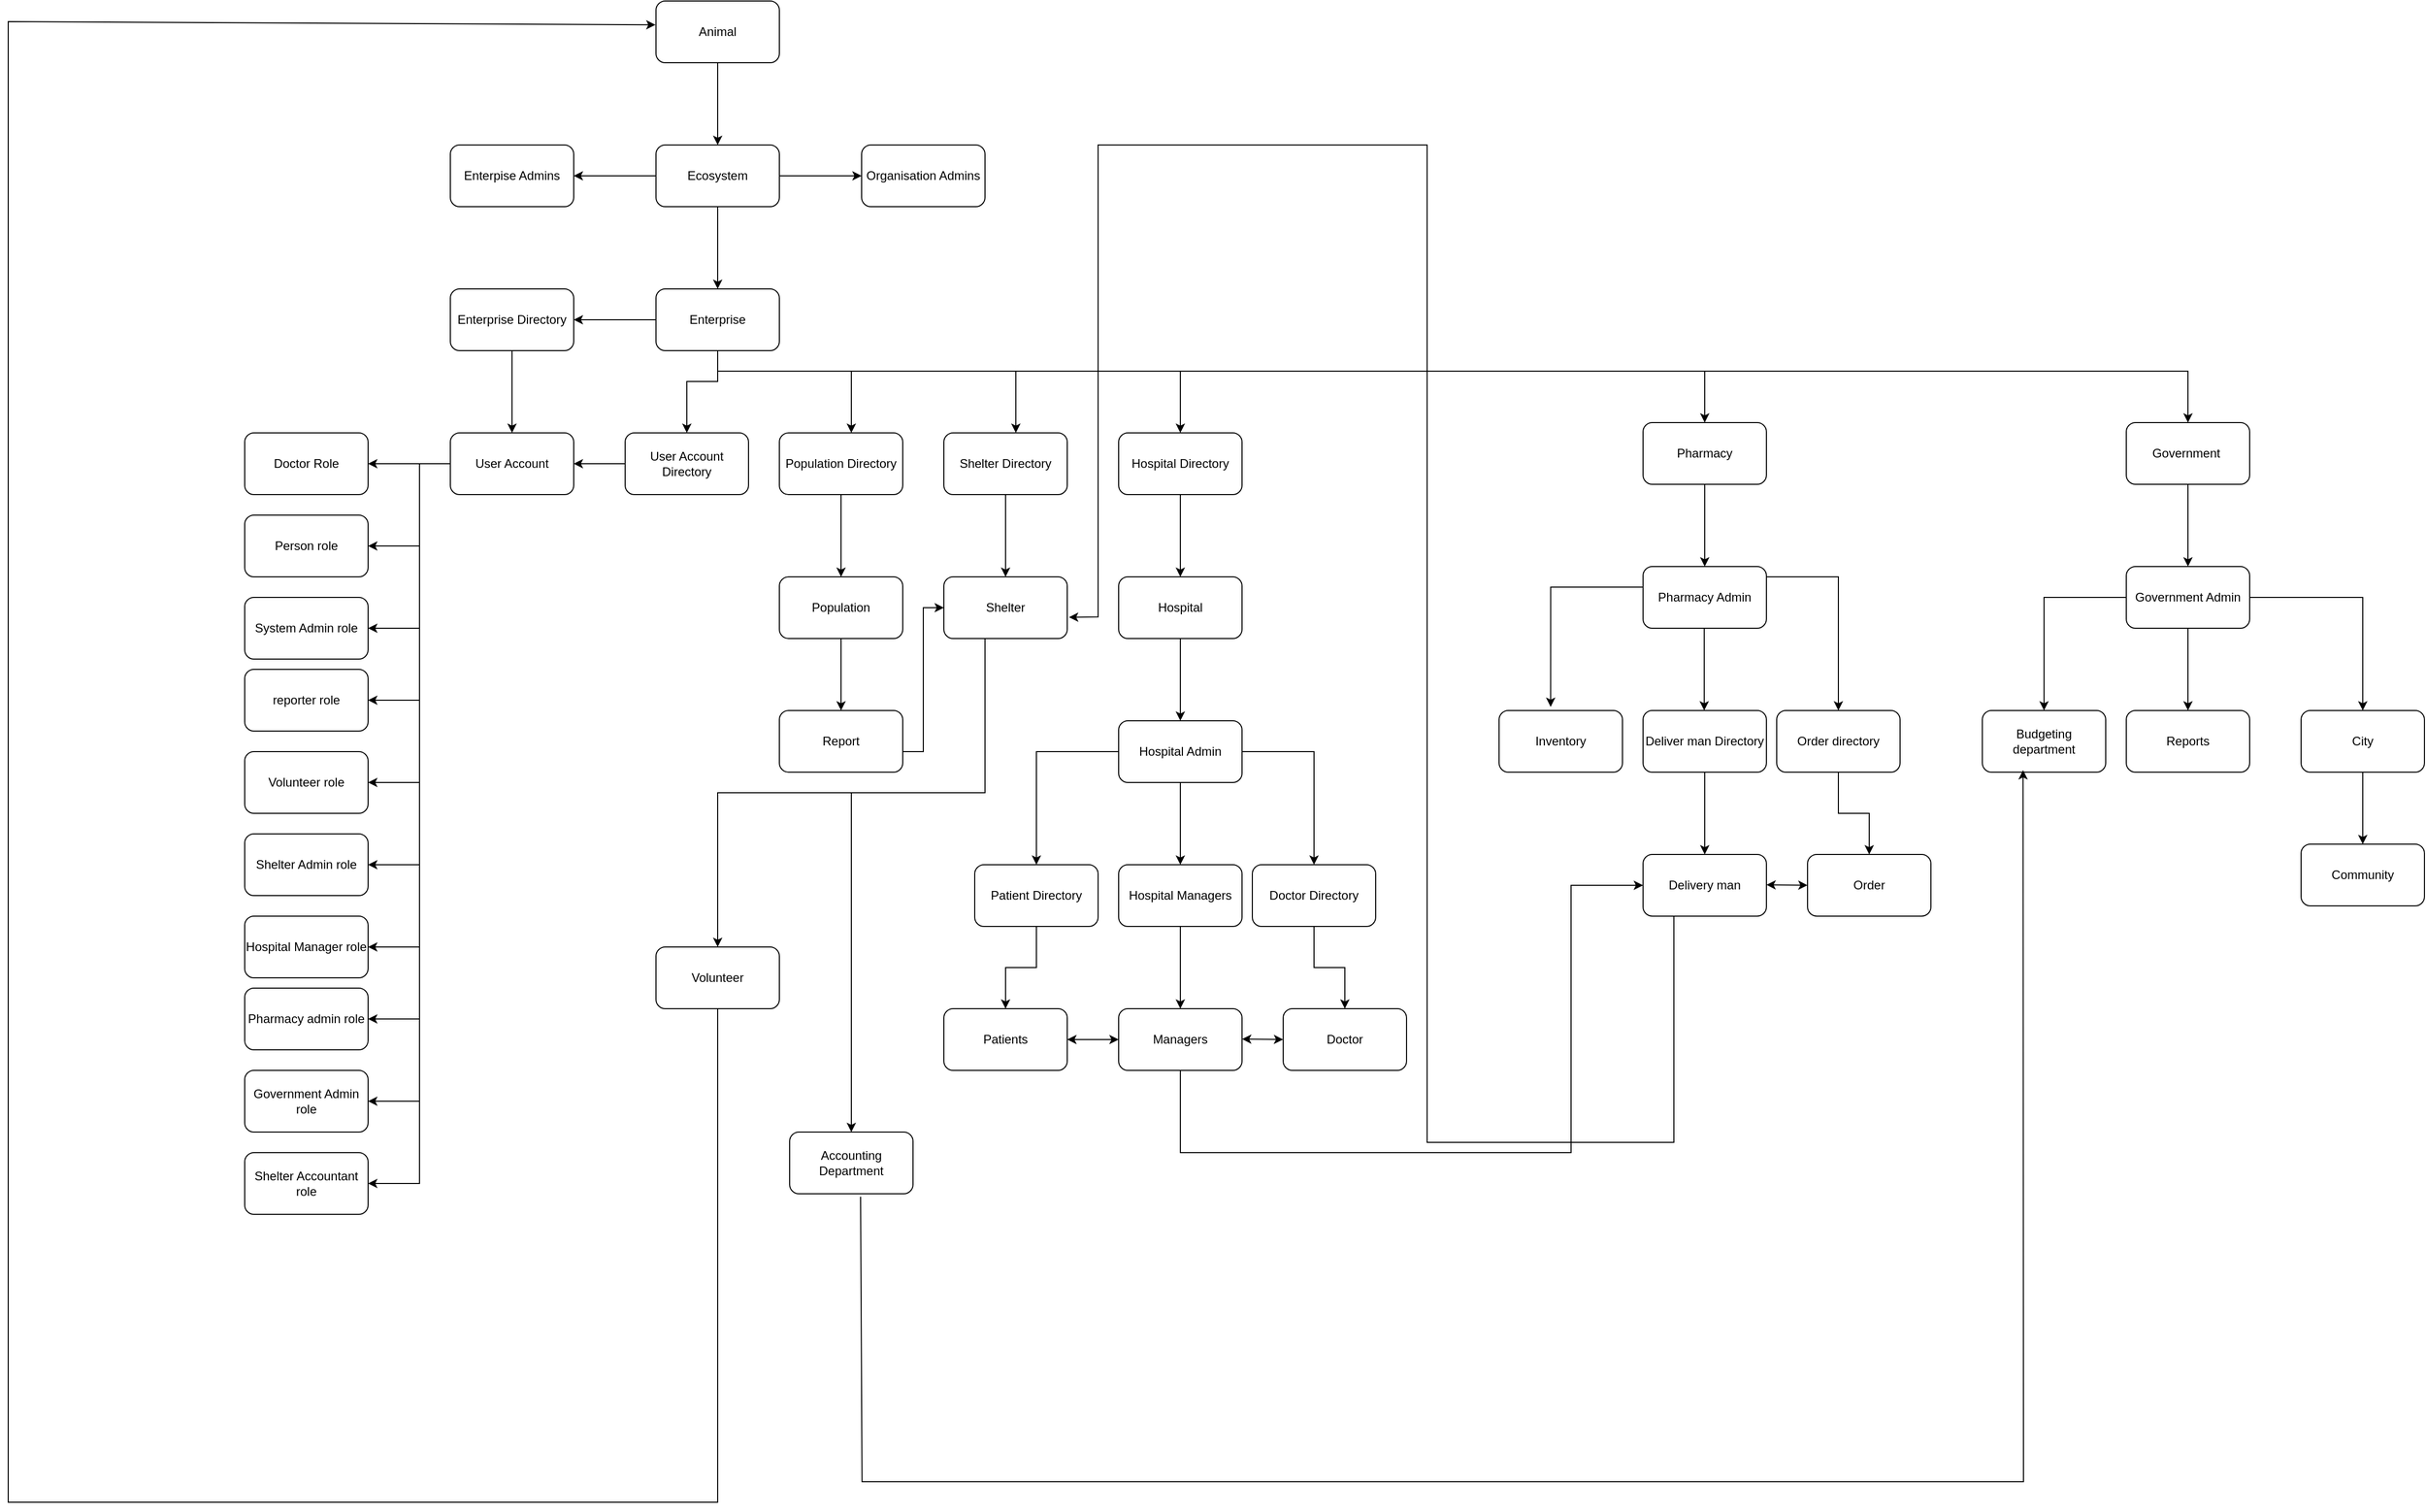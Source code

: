 <mxfile version="20.6.0" type="device"><diagram id="ehGRrM086gjIiH3QKwF8" name="Page-1"><mxGraphModel dx="2128" dy="633" grid="1" gridSize="10" guides="1" tooltips="1" connect="1" arrows="1" fold="1" page="1" pageScale="1" pageWidth="850" pageHeight="1100" math="0" shadow="0"><root><mxCell id="0"/><mxCell id="1" parent="0"/><mxCell id="E7ZCTLQ7cHhHYPHQt6Xk-4" value="" style="edgeStyle=orthogonalEdgeStyle;rounded=0;orthogonalLoop=1;jettySize=auto;html=1;" parent="1" source="E7ZCTLQ7cHhHYPHQt6Xk-1" target="E7ZCTLQ7cHhHYPHQt6Xk-3" edge="1"><mxGeometry relative="1" as="geometry"/></mxCell><mxCell id="E7ZCTLQ7cHhHYPHQt6Xk-1" value="Animal" style="rounded=1;whiteSpace=wrap;html=1;" parent="1" vertex="1"><mxGeometry x="370" y="20" width="120" height="60" as="geometry"/></mxCell><mxCell id="E7ZCTLQ7cHhHYPHQt6Xk-6" value="" style="edgeStyle=orthogonalEdgeStyle;rounded=0;orthogonalLoop=1;jettySize=auto;html=1;" parent="1" source="E7ZCTLQ7cHhHYPHQt6Xk-3" target="E7ZCTLQ7cHhHYPHQt6Xk-5" edge="1"><mxGeometry relative="1" as="geometry"/></mxCell><mxCell id="E7ZCTLQ7cHhHYPHQt6Xk-8" value="" style="edgeStyle=orthogonalEdgeStyle;rounded=0;orthogonalLoop=1;jettySize=auto;html=1;" parent="1" source="E7ZCTLQ7cHhHYPHQt6Xk-3" target="E7ZCTLQ7cHhHYPHQt6Xk-7" edge="1"><mxGeometry relative="1" as="geometry"/></mxCell><mxCell id="E7ZCTLQ7cHhHYPHQt6Xk-10" value="" style="edgeStyle=orthogonalEdgeStyle;rounded=0;orthogonalLoop=1;jettySize=auto;html=1;" parent="1" source="E7ZCTLQ7cHhHYPHQt6Xk-3" target="E7ZCTLQ7cHhHYPHQt6Xk-9" edge="1"><mxGeometry relative="1" as="geometry"/></mxCell><mxCell id="E7ZCTLQ7cHhHYPHQt6Xk-3" value="Ecosystem" style="rounded=1;whiteSpace=wrap;html=1;" parent="1" vertex="1"><mxGeometry x="370" y="160" width="120" height="60" as="geometry"/></mxCell><mxCell id="E7ZCTLQ7cHhHYPHQt6Xk-5" value="Enterpise Admins" style="rounded=1;whiteSpace=wrap;html=1;" parent="1" vertex="1"><mxGeometry x="170" y="160" width="120" height="60" as="geometry"/></mxCell><mxCell id="E7ZCTLQ7cHhHYPHQt6Xk-7" value="Organisation Admins" style="rounded=1;whiteSpace=wrap;html=1;" parent="1" vertex="1"><mxGeometry x="570" y="160" width="120" height="60" as="geometry"/></mxCell><mxCell id="E7ZCTLQ7cHhHYPHQt6Xk-12" value="" style="edgeStyle=orthogonalEdgeStyle;rounded=0;orthogonalLoop=1;jettySize=auto;html=1;" parent="1" source="E7ZCTLQ7cHhHYPHQt6Xk-9" target="E7ZCTLQ7cHhHYPHQt6Xk-11" edge="1"><mxGeometry relative="1" as="geometry"/></mxCell><mxCell id="E7ZCTLQ7cHhHYPHQt6Xk-16" value="" style="edgeStyle=orthogonalEdgeStyle;rounded=0;orthogonalLoop=1;jettySize=auto;html=1;" parent="1" source="E7ZCTLQ7cHhHYPHQt6Xk-9" target="E7ZCTLQ7cHhHYPHQt6Xk-15" edge="1"><mxGeometry relative="1" as="geometry"><Array as="points"><mxPoint x="430" y="390"/><mxPoint x="400" y="390"/></Array></mxGeometry></mxCell><mxCell id="E7ZCTLQ7cHhHYPHQt6Xk-9" value="Enterprise" style="rounded=1;whiteSpace=wrap;html=1;" parent="1" vertex="1"><mxGeometry x="370" y="300" width="120" height="60" as="geometry"/></mxCell><mxCell id="E7ZCTLQ7cHhHYPHQt6Xk-14" value="" style="edgeStyle=orthogonalEdgeStyle;rounded=0;orthogonalLoop=1;jettySize=auto;html=1;" parent="1" source="E7ZCTLQ7cHhHYPHQt6Xk-11" target="E7ZCTLQ7cHhHYPHQt6Xk-13" edge="1"><mxGeometry relative="1" as="geometry"/></mxCell><mxCell id="E7ZCTLQ7cHhHYPHQt6Xk-11" value="Enterprise Directory" style="rounded=1;whiteSpace=wrap;html=1;" parent="1" vertex="1"><mxGeometry x="170" y="300" width="120" height="60" as="geometry"/></mxCell><mxCell id="E7ZCTLQ7cHhHYPHQt6Xk-92" value="" style="edgeStyle=orthogonalEdgeStyle;rounded=0;orthogonalLoop=1;jettySize=auto;html=1;" parent="1" source="E7ZCTLQ7cHhHYPHQt6Xk-13" target="E7ZCTLQ7cHhHYPHQt6Xk-91" edge="1"><mxGeometry relative="1" as="geometry"/></mxCell><mxCell id="E7ZCTLQ7cHhHYPHQt6Xk-13" value="User Account" style="rounded=1;whiteSpace=wrap;html=1;" parent="1" vertex="1"><mxGeometry x="170" y="440" width="120" height="60" as="geometry"/></mxCell><mxCell id="E7ZCTLQ7cHhHYPHQt6Xk-17" value="" style="edgeStyle=orthogonalEdgeStyle;rounded=0;orthogonalLoop=1;jettySize=auto;html=1;" parent="1" source="E7ZCTLQ7cHhHYPHQt6Xk-15" target="E7ZCTLQ7cHhHYPHQt6Xk-13" edge="1"><mxGeometry relative="1" as="geometry"/></mxCell><mxCell id="E7ZCTLQ7cHhHYPHQt6Xk-15" value="User Account Directory" style="rounded=1;whiteSpace=wrap;html=1;" parent="1" vertex="1"><mxGeometry x="340" y="440" width="120" height="60" as="geometry"/></mxCell><mxCell id="E7ZCTLQ7cHhHYPHQt6Xk-19" value="" style="endArrow=classic;html=1;rounded=0;" parent="1" edge="1"><mxGeometry width="50" height="50" relative="1" as="geometry"><mxPoint x="430" y="380" as="sourcePoint"/><mxPoint x="560" y="440" as="targetPoint"/><Array as="points"><mxPoint x="560" y="380"/></Array></mxGeometry></mxCell><mxCell id="E7ZCTLQ7cHhHYPHQt6Xk-30" value="" style="edgeStyle=orthogonalEdgeStyle;rounded=0;orthogonalLoop=1;jettySize=auto;html=1;" parent="1" source="E7ZCTLQ7cHhHYPHQt6Xk-20" target="E7ZCTLQ7cHhHYPHQt6Xk-29" edge="1"><mxGeometry relative="1" as="geometry"/></mxCell><mxCell id="E7ZCTLQ7cHhHYPHQt6Xk-20" value="Population Directory&lt;br&gt;" style="rounded=1;whiteSpace=wrap;html=1;" parent="1" vertex="1"><mxGeometry x="490" y="440" width="120" height="60" as="geometry"/></mxCell><mxCell id="E7ZCTLQ7cHhHYPHQt6Xk-21" value="" style="endArrow=classic;html=1;rounded=0;" parent="1" edge="1"><mxGeometry width="50" height="50" relative="1" as="geometry"><mxPoint x="560" y="380" as="sourcePoint"/><mxPoint x="720" y="440" as="targetPoint"/><Array as="points"><mxPoint x="720" y="380"/></Array></mxGeometry></mxCell><mxCell id="E7ZCTLQ7cHhHYPHQt6Xk-32" value="" style="edgeStyle=orthogonalEdgeStyle;rounded=0;orthogonalLoop=1;jettySize=auto;html=1;" parent="1" source="E7ZCTLQ7cHhHYPHQt6Xk-22" target="E7ZCTLQ7cHhHYPHQt6Xk-31" edge="1"><mxGeometry relative="1" as="geometry"/></mxCell><mxCell id="E7ZCTLQ7cHhHYPHQt6Xk-22" value="Shelter Directory" style="rounded=1;whiteSpace=wrap;html=1;" parent="1" vertex="1"><mxGeometry x="650" y="440" width="120" height="60" as="geometry"/></mxCell><mxCell id="E7ZCTLQ7cHhHYPHQt6Xk-23" value="" style="endArrow=classic;html=1;rounded=0;" parent="1" edge="1"><mxGeometry width="50" height="50" relative="1" as="geometry"><mxPoint x="720" y="380" as="sourcePoint"/><mxPoint x="880" y="440" as="targetPoint"/><Array as="points"><mxPoint x="880" y="380"/></Array></mxGeometry></mxCell><mxCell id="E7ZCTLQ7cHhHYPHQt6Xk-36" value="" style="edgeStyle=orthogonalEdgeStyle;rounded=0;orthogonalLoop=1;jettySize=auto;html=1;" parent="1" source="E7ZCTLQ7cHhHYPHQt6Xk-24" target="E7ZCTLQ7cHhHYPHQt6Xk-35" edge="1"><mxGeometry relative="1" as="geometry"/></mxCell><mxCell id="E7ZCTLQ7cHhHYPHQt6Xk-24" value="Hospital Directory" style="rounded=1;whiteSpace=wrap;html=1;" parent="1" vertex="1"><mxGeometry x="820" y="440" width="120" height="60" as="geometry"/></mxCell><mxCell id="E7ZCTLQ7cHhHYPHQt6Xk-25" value="" style="endArrow=classic;html=1;rounded=0;" parent="1" edge="1"><mxGeometry width="50" height="50" relative="1" as="geometry"><mxPoint x="880" y="380" as="sourcePoint"/><mxPoint x="1390" y="430" as="targetPoint"/><Array as="points"><mxPoint x="1390" y="380"/></Array></mxGeometry></mxCell><mxCell id="E7ZCTLQ7cHhHYPHQt6Xk-63" value="" style="edgeStyle=orthogonalEdgeStyle;rounded=0;orthogonalLoop=1;jettySize=auto;html=1;" parent="1" source="E7ZCTLQ7cHhHYPHQt6Xk-26" target="E7ZCTLQ7cHhHYPHQt6Xk-62" edge="1"><mxGeometry relative="1" as="geometry"/></mxCell><mxCell id="E7ZCTLQ7cHhHYPHQt6Xk-26" value="Pharmacy" style="rounded=1;whiteSpace=wrap;html=1;" parent="1" vertex="1"><mxGeometry x="1330" y="430" width="120" height="60" as="geometry"/></mxCell><mxCell id="E7ZCTLQ7cHhHYPHQt6Xk-27" value="" style="endArrow=classic;html=1;rounded=0;" parent="1" target="E7ZCTLQ7cHhHYPHQt6Xk-28" edge="1"><mxGeometry width="50" height="50" relative="1" as="geometry"><mxPoint x="1040" y="380" as="sourcePoint"/><mxPoint x="1200" y="440" as="targetPoint"/><Array as="points"><mxPoint x="1860" y="380"/></Array></mxGeometry></mxCell><mxCell id="E7ZCTLQ7cHhHYPHQt6Xk-82" value="" style="edgeStyle=orthogonalEdgeStyle;rounded=0;orthogonalLoop=1;jettySize=auto;html=1;" parent="1" source="E7ZCTLQ7cHhHYPHQt6Xk-28" target="E7ZCTLQ7cHhHYPHQt6Xk-81" edge="1"><mxGeometry relative="1" as="geometry"/></mxCell><mxCell id="E7ZCTLQ7cHhHYPHQt6Xk-28" value="Government&amp;nbsp;" style="rounded=1;whiteSpace=wrap;html=1;" parent="1" vertex="1"><mxGeometry x="1800" y="430" width="120" height="60" as="geometry"/></mxCell><mxCell id="RpPIt8jq3-aOIiNwz6ew-2" value="" style="edgeStyle=orthogonalEdgeStyle;rounded=0;orthogonalLoop=1;jettySize=auto;html=1;" edge="1" parent="1" source="E7ZCTLQ7cHhHYPHQt6Xk-29" target="RpPIt8jq3-aOIiNwz6ew-1"><mxGeometry relative="1" as="geometry"/></mxCell><mxCell id="E7ZCTLQ7cHhHYPHQt6Xk-29" value="Population" style="rounded=1;whiteSpace=wrap;html=1;" parent="1" vertex="1"><mxGeometry x="490" y="580" width="120" height="60" as="geometry"/></mxCell><mxCell id="E7ZCTLQ7cHhHYPHQt6Xk-31" value="Shelter" style="rounded=1;whiteSpace=wrap;html=1;" parent="1" vertex="1"><mxGeometry x="650" y="580" width="120" height="60" as="geometry"/></mxCell><mxCell id="E7ZCTLQ7cHhHYPHQt6Xk-39" value="" style="edgeStyle=orthogonalEdgeStyle;rounded=0;orthogonalLoop=1;jettySize=auto;html=1;" parent="1" source="E7ZCTLQ7cHhHYPHQt6Xk-35" edge="1"><mxGeometry relative="1" as="geometry"><mxPoint x="880" y="720" as="targetPoint"/></mxGeometry></mxCell><mxCell id="E7ZCTLQ7cHhHYPHQt6Xk-35" value="Hospital" style="rounded=1;whiteSpace=wrap;html=1;" parent="1" vertex="1"><mxGeometry x="820" y="580" width="120" height="60" as="geometry"/></mxCell><mxCell id="E7ZCTLQ7cHhHYPHQt6Xk-47" value="" style="edgeStyle=orthogonalEdgeStyle;rounded=0;orthogonalLoop=1;jettySize=auto;html=1;" parent="1" source="E7ZCTLQ7cHhHYPHQt6Xk-45" target="E7ZCTLQ7cHhHYPHQt6Xk-46" edge="1"><mxGeometry relative="1" as="geometry"/></mxCell><mxCell id="E7ZCTLQ7cHhHYPHQt6Xk-49" value="" style="edgeStyle=orthogonalEdgeStyle;rounded=0;orthogonalLoop=1;jettySize=auto;html=1;" parent="1" source="E7ZCTLQ7cHhHYPHQt6Xk-45" target="E7ZCTLQ7cHhHYPHQt6Xk-48" edge="1"><mxGeometry relative="1" as="geometry"/></mxCell><mxCell id="E7ZCTLQ7cHhHYPHQt6Xk-51" value="" style="edgeStyle=orthogonalEdgeStyle;rounded=0;orthogonalLoop=1;jettySize=auto;html=1;" parent="1" source="E7ZCTLQ7cHhHYPHQt6Xk-45" target="E7ZCTLQ7cHhHYPHQt6Xk-50" edge="1"><mxGeometry relative="1" as="geometry"/></mxCell><mxCell id="E7ZCTLQ7cHhHYPHQt6Xk-45" value="Hospital Admin&lt;br&gt;" style="rounded=1;whiteSpace=wrap;html=1;" parent="1" vertex="1"><mxGeometry x="820" y="720" width="120" height="60" as="geometry"/></mxCell><mxCell id="E7ZCTLQ7cHhHYPHQt6Xk-53" value="" style="edgeStyle=orthogonalEdgeStyle;rounded=0;orthogonalLoop=1;jettySize=auto;html=1;" parent="1" source="E7ZCTLQ7cHhHYPHQt6Xk-46" target="E7ZCTLQ7cHhHYPHQt6Xk-52" edge="1"><mxGeometry relative="1" as="geometry"/></mxCell><mxCell id="E7ZCTLQ7cHhHYPHQt6Xk-46" value="Doctor Directory" style="rounded=1;whiteSpace=wrap;html=1;" parent="1" vertex="1"><mxGeometry x="950" y="860" width="120" height="60" as="geometry"/></mxCell><mxCell id="E7ZCTLQ7cHhHYPHQt6Xk-55" value="" style="edgeStyle=orthogonalEdgeStyle;rounded=0;orthogonalLoop=1;jettySize=auto;html=1;" parent="1" source="E7ZCTLQ7cHhHYPHQt6Xk-48" target="E7ZCTLQ7cHhHYPHQt6Xk-54" edge="1"><mxGeometry relative="1" as="geometry"/></mxCell><mxCell id="E7ZCTLQ7cHhHYPHQt6Xk-48" value="Hospital Managers" style="whiteSpace=wrap;html=1;rounded=1;" parent="1" vertex="1"><mxGeometry x="820" y="860" width="120" height="60" as="geometry"/></mxCell><mxCell id="E7ZCTLQ7cHhHYPHQt6Xk-57" value="" style="edgeStyle=orthogonalEdgeStyle;rounded=0;orthogonalLoop=1;jettySize=auto;html=1;" parent="1" source="E7ZCTLQ7cHhHYPHQt6Xk-50" target="E7ZCTLQ7cHhHYPHQt6Xk-56" edge="1"><mxGeometry relative="1" as="geometry"/></mxCell><mxCell id="E7ZCTLQ7cHhHYPHQt6Xk-50" value="Patient Directory" style="rounded=1;whiteSpace=wrap;html=1;" parent="1" vertex="1"><mxGeometry x="680" y="860" width="120" height="60" as="geometry"/></mxCell><mxCell id="E7ZCTLQ7cHhHYPHQt6Xk-52" value="Doctor" style="rounded=1;whiteSpace=wrap;html=1;" parent="1" vertex="1"><mxGeometry x="980" y="1000" width="120" height="60" as="geometry"/></mxCell><mxCell id="E7ZCTLQ7cHhHYPHQt6Xk-54" value="Managers" style="whiteSpace=wrap;html=1;rounded=1;" parent="1" vertex="1"><mxGeometry x="820" y="1000" width="120" height="60" as="geometry"/></mxCell><mxCell id="E7ZCTLQ7cHhHYPHQt6Xk-56" value="Patients" style="rounded=1;whiteSpace=wrap;html=1;" parent="1" vertex="1"><mxGeometry x="650" y="1000" width="120" height="60" as="geometry"/></mxCell><mxCell id="E7ZCTLQ7cHhHYPHQt6Xk-60" value="" style="endArrow=classic;startArrow=classic;html=1;rounded=0;exitX=1;exitY=0.5;exitDx=0;exitDy=0;" parent="1" source="E7ZCTLQ7cHhHYPHQt6Xk-56" edge="1"><mxGeometry width="50" height="50" relative="1" as="geometry"><mxPoint x="760" y="1029.5" as="sourcePoint"/><mxPoint x="820" y="1030" as="targetPoint"/></mxGeometry></mxCell><mxCell id="E7ZCTLQ7cHhHYPHQt6Xk-61" value="" style="endArrow=classic;startArrow=classic;html=1;rounded=0;exitX=1;exitY=0.5;exitDx=0;exitDy=0;" parent="1" edge="1"><mxGeometry width="50" height="50" relative="1" as="geometry"><mxPoint x="940" y="1029.5" as="sourcePoint"/><mxPoint x="980" y="1030" as="targetPoint"/></mxGeometry></mxCell><mxCell id="E7ZCTLQ7cHhHYPHQt6Xk-77" value="" style="edgeStyle=orthogonalEdgeStyle;rounded=0;orthogonalLoop=1;jettySize=auto;html=1;entryX=0.418;entryY=-0.059;entryDx=0;entryDy=0;entryPerimeter=0;" parent="1" source="E7ZCTLQ7cHhHYPHQt6Xk-62" target="E7ZCTLQ7cHhHYPHQt6Xk-69" edge="1"><mxGeometry relative="1" as="geometry"><mxPoint x="1240" y="630" as="targetPoint"/><Array as="points"><mxPoint x="1240" y="590"/></Array></mxGeometry></mxCell><mxCell id="E7ZCTLQ7cHhHYPHQt6Xk-79" value="" style="edgeStyle=orthogonalEdgeStyle;rounded=0;orthogonalLoop=1;jettySize=auto;html=1;entryX=0.5;entryY=0;entryDx=0;entryDy=0;" parent="1" source="E7ZCTLQ7cHhHYPHQt6Xk-62" target="E7ZCTLQ7cHhHYPHQt6Xk-65" edge="1"><mxGeometry relative="1" as="geometry"><mxPoint x="1520" y="600" as="targetPoint"/><Array as="points"><mxPoint x="1520" y="580"/></Array></mxGeometry></mxCell><mxCell id="E7ZCTLQ7cHhHYPHQt6Xk-62" value="Pharmacy Admin" style="rounded=1;whiteSpace=wrap;html=1;" parent="1" vertex="1"><mxGeometry x="1330" y="570" width="120" height="60" as="geometry"/></mxCell><mxCell id="E7ZCTLQ7cHhHYPHQt6Xk-64" value="" style="edgeStyle=orthogonalEdgeStyle;rounded=0;orthogonalLoop=1;jettySize=auto;html=1;" parent="1" source="E7ZCTLQ7cHhHYPHQt6Xk-65" target="E7ZCTLQ7cHhHYPHQt6Xk-70" edge="1"><mxGeometry relative="1" as="geometry"/></mxCell><mxCell id="E7ZCTLQ7cHhHYPHQt6Xk-65" value="Order directory" style="rounded=1;whiteSpace=wrap;html=1;" parent="1" vertex="1"><mxGeometry x="1460" y="710" width="120" height="60" as="geometry"/></mxCell><mxCell id="E7ZCTLQ7cHhHYPHQt6Xk-66" value="" style="edgeStyle=orthogonalEdgeStyle;rounded=0;orthogonalLoop=1;jettySize=auto;html=1;" parent="1" source="E7ZCTLQ7cHhHYPHQt6Xk-67" target="E7ZCTLQ7cHhHYPHQt6Xk-71" edge="1"><mxGeometry relative="1" as="geometry"/></mxCell><mxCell id="E7ZCTLQ7cHhHYPHQt6Xk-67" value="Deliver man Directory" style="whiteSpace=wrap;html=1;rounded=1;" parent="1" vertex="1"><mxGeometry x="1330" y="710" width="120" height="60" as="geometry"/></mxCell><mxCell id="E7ZCTLQ7cHhHYPHQt6Xk-69" value="Inventory" style="rounded=1;whiteSpace=wrap;html=1;" parent="1" vertex="1"><mxGeometry x="1190" y="710" width="120" height="60" as="geometry"/></mxCell><mxCell id="E7ZCTLQ7cHhHYPHQt6Xk-70" value="Order" style="rounded=1;whiteSpace=wrap;html=1;" parent="1" vertex="1"><mxGeometry x="1490" y="850" width="120" height="60" as="geometry"/></mxCell><mxCell id="E7ZCTLQ7cHhHYPHQt6Xk-71" value="Delivery man" style="whiteSpace=wrap;html=1;rounded=1;" parent="1" vertex="1"><mxGeometry x="1330" y="850" width="120" height="60" as="geometry"/></mxCell><mxCell id="E7ZCTLQ7cHhHYPHQt6Xk-74" value="" style="endArrow=classic;startArrow=classic;html=1;rounded=0;exitX=1;exitY=0.5;exitDx=0;exitDy=0;" parent="1" edge="1"><mxGeometry width="50" height="50" relative="1" as="geometry"><mxPoint x="1450" y="879.5" as="sourcePoint"/><mxPoint x="1490" y="880" as="targetPoint"/></mxGeometry></mxCell><mxCell id="E7ZCTLQ7cHhHYPHQt6Xk-75" value="" style="edgeStyle=orthogonalEdgeStyle;rounded=0;orthogonalLoop=1;jettySize=auto;html=1;" parent="1" edge="1"><mxGeometry relative="1" as="geometry"><mxPoint x="1389.5" y="630" as="sourcePoint"/><mxPoint x="1389.5" y="710" as="targetPoint"/></mxGeometry></mxCell><mxCell id="E7ZCTLQ7cHhHYPHQt6Xk-80" value="" style="endArrow=classic;html=1;rounded=0;entryX=0;entryY=0.5;entryDx=0;entryDy=0;exitX=0.5;exitY=1;exitDx=0;exitDy=0;" parent="1" source="E7ZCTLQ7cHhHYPHQt6Xk-54" target="E7ZCTLQ7cHhHYPHQt6Xk-71" edge="1"><mxGeometry width="50" height="50" relative="1" as="geometry"><mxPoint x="880" y="1140" as="sourcePoint"/><mxPoint x="1210" y="830" as="targetPoint"/><Array as="points"><mxPoint x="880" y="1140"/><mxPoint x="1260" y="1140"/><mxPoint x="1260" y="880"/></Array></mxGeometry></mxCell><mxCell id="E7ZCTLQ7cHhHYPHQt6Xk-84" value="" style="edgeStyle=orthogonalEdgeStyle;rounded=0;orthogonalLoop=1;jettySize=auto;html=1;" parent="1" source="E7ZCTLQ7cHhHYPHQt6Xk-81" target="E7ZCTLQ7cHhHYPHQt6Xk-83" edge="1"><mxGeometry relative="1" as="geometry"/></mxCell><mxCell id="E7ZCTLQ7cHhHYPHQt6Xk-86" value="" style="edgeStyle=orthogonalEdgeStyle;rounded=0;orthogonalLoop=1;jettySize=auto;html=1;" parent="1" source="E7ZCTLQ7cHhHYPHQt6Xk-81" target="E7ZCTLQ7cHhHYPHQt6Xk-85" edge="1"><mxGeometry relative="1" as="geometry"/></mxCell><mxCell id="E7ZCTLQ7cHhHYPHQt6Xk-88" value="" style="edgeStyle=orthogonalEdgeStyle;rounded=0;orthogonalLoop=1;jettySize=auto;html=1;" parent="1" source="E7ZCTLQ7cHhHYPHQt6Xk-81" target="E7ZCTLQ7cHhHYPHQt6Xk-87" edge="1"><mxGeometry relative="1" as="geometry"/></mxCell><mxCell id="E7ZCTLQ7cHhHYPHQt6Xk-81" value="Government Admin" style="rounded=1;whiteSpace=wrap;html=1;" parent="1" vertex="1"><mxGeometry x="1800" y="570" width="120" height="60" as="geometry"/></mxCell><mxCell id="E7ZCTLQ7cHhHYPHQt6Xk-83" value="Budgeting department" style="rounded=1;whiteSpace=wrap;html=1;" parent="1" vertex="1"><mxGeometry x="1660" y="710" width="120" height="60" as="geometry"/></mxCell><mxCell id="E7ZCTLQ7cHhHYPHQt6Xk-85" value="Reports" style="rounded=1;whiteSpace=wrap;html=1;" parent="1" vertex="1"><mxGeometry x="1800" y="710" width="120" height="60" as="geometry"/></mxCell><mxCell id="E7ZCTLQ7cHhHYPHQt6Xk-90" value="" style="edgeStyle=orthogonalEdgeStyle;rounded=0;orthogonalLoop=1;jettySize=auto;html=1;" parent="1" source="E7ZCTLQ7cHhHYPHQt6Xk-87" target="E7ZCTLQ7cHhHYPHQt6Xk-89" edge="1"><mxGeometry relative="1" as="geometry"/></mxCell><mxCell id="E7ZCTLQ7cHhHYPHQt6Xk-87" value="City" style="rounded=1;whiteSpace=wrap;html=1;" parent="1" vertex="1"><mxGeometry x="1970" y="710" width="120" height="60" as="geometry"/></mxCell><mxCell id="E7ZCTLQ7cHhHYPHQt6Xk-89" value="Community" style="rounded=1;whiteSpace=wrap;html=1;" parent="1" vertex="1"><mxGeometry x="1970" y="840" width="120" height="60" as="geometry"/></mxCell><mxCell id="E7ZCTLQ7cHhHYPHQt6Xk-91" value="Doctor Role" style="rounded=1;whiteSpace=wrap;html=1;" parent="1" vertex="1"><mxGeometry x="-30" y="440" width="120" height="60" as="geometry"/></mxCell><mxCell id="E7ZCTLQ7cHhHYPHQt6Xk-96" value="" style="endArrow=classic;html=1;rounded=0;" parent="1" target="E7ZCTLQ7cHhHYPHQt6Xk-97" edge="1"><mxGeometry width="50" height="50" relative="1" as="geometry"><mxPoint x="140" y="470" as="sourcePoint"/><mxPoint x="80" y="550" as="targetPoint"/><Array as="points"><mxPoint x="140" y="550"/></Array></mxGeometry></mxCell><mxCell id="E7ZCTLQ7cHhHYPHQt6Xk-97" value="Person role" style="rounded=1;whiteSpace=wrap;html=1;" parent="1" vertex="1"><mxGeometry x="-30" y="520" width="120" height="60" as="geometry"/></mxCell><mxCell id="E7ZCTLQ7cHhHYPHQt6Xk-98" value="" style="endArrow=classic;html=1;rounded=0;" parent="1" edge="1"><mxGeometry width="50" height="50" relative="1" as="geometry"><mxPoint x="140" y="550" as="sourcePoint"/><mxPoint x="90" y="630" as="targetPoint"/><Array as="points"><mxPoint x="140" y="630"/></Array></mxGeometry></mxCell><mxCell id="E7ZCTLQ7cHhHYPHQt6Xk-99" value="System Admin role" style="rounded=1;whiteSpace=wrap;html=1;" parent="1" vertex="1"><mxGeometry x="-30" y="600" width="120" height="60" as="geometry"/></mxCell><mxCell id="E7ZCTLQ7cHhHYPHQt6Xk-100" value="" style="endArrow=classic;html=1;rounded=0;" parent="1" edge="1"><mxGeometry width="50" height="50" relative="1" as="geometry"><mxPoint x="140" y="620" as="sourcePoint"/><mxPoint x="90" y="700" as="targetPoint"/><Array as="points"><mxPoint x="140" y="700"/></Array></mxGeometry></mxCell><mxCell id="E7ZCTLQ7cHhHYPHQt6Xk-101" value="" style="endArrow=classic;html=1;rounded=0;" parent="1" edge="1"><mxGeometry width="50" height="50" relative="1" as="geometry"><mxPoint x="140" y="700" as="sourcePoint"/><mxPoint x="90" y="780" as="targetPoint"/><Array as="points"><mxPoint x="140" y="780"/></Array></mxGeometry></mxCell><mxCell id="E7ZCTLQ7cHhHYPHQt6Xk-102" value="" style="endArrow=classic;html=1;rounded=0;" parent="1" edge="1"><mxGeometry width="50" height="50" relative="1" as="geometry"><mxPoint x="140" y="780" as="sourcePoint"/><mxPoint x="90" y="860" as="targetPoint"/><Array as="points"><mxPoint x="140" y="860"/></Array></mxGeometry></mxCell><mxCell id="E7ZCTLQ7cHhHYPHQt6Xk-103" value="" style="endArrow=classic;html=1;rounded=0;" parent="1" edge="1"><mxGeometry width="50" height="50" relative="1" as="geometry"><mxPoint x="140" y="860" as="sourcePoint"/><mxPoint x="90" y="940" as="targetPoint"/><Array as="points"><mxPoint x="140" y="940"/></Array></mxGeometry></mxCell><mxCell id="E7ZCTLQ7cHhHYPHQt6Xk-104" value="" style="endArrow=classic;html=1;rounded=0;" parent="1" edge="1"><mxGeometry width="50" height="50" relative="1" as="geometry"><mxPoint x="140" y="930" as="sourcePoint"/><mxPoint x="90" y="1010" as="targetPoint"/><Array as="points"><mxPoint x="140" y="1010"/></Array></mxGeometry></mxCell><mxCell id="E7ZCTLQ7cHhHYPHQt6Xk-105" value="" style="endArrow=classic;html=1;rounded=0;" parent="1" edge="1"><mxGeometry width="50" height="50" relative="1" as="geometry"><mxPoint x="140" y="1010" as="sourcePoint"/><mxPoint x="90" y="1090" as="targetPoint"/><Array as="points"><mxPoint x="140" y="1090"/></Array></mxGeometry></mxCell><mxCell id="E7ZCTLQ7cHhHYPHQt6Xk-106" value="reporter role" style="rounded=1;whiteSpace=wrap;html=1;" parent="1" vertex="1"><mxGeometry x="-30" y="670" width="120" height="60" as="geometry"/></mxCell><mxCell id="E7ZCTLQ7cHhHYPHQt6Xk-107" value="Volunteer role" style="rounded=1;whiteSpace=wrap;html=1;" parent="1" vertex="1"><mxGeometry x="-30" y="750" width="120" height="60" as="geometry"/></mxCell><mxCell id="E7ZCTLQ7cHhHYPHQt6Xk-108" value="Shelter Admin role" style="rounded=1;whiteSpace=wrap;html=1;" parent="1" vertex="1"><mxGeometry x="-30" y="830" width="120" height="60" as="geometry"/></mxCell><mxCell id="E7ZCTLQ7cHhHYPHQt6Xk-109" value="Hospital Manager role" style="rounded=1;whiteSpace=wrap;html=1;" parent="1" vertex="1"><mxGeometry x="-30" y="910" width="120" height="60" as="geometry"/></mxCell><mxCell id="E7ZCTLQ7cHhHYPHQt6Xk-110" value="Pharmacy admin role" style="rounded=1;whiteSpace=wrap;html=1;" parent="1" vertex="1"><mxGeometry x="-30" y="980" width="120" height="60" as="geometry"/></mxCell><mxCell id="E7ZCTLQ7cHhHYPHQt6Xk-111" value="Government Admin role" style="rounded=1;whiteSpace=wrap;html=1;" parent="1" vertex="1"><mxGeometry x="-30" y="1060" width="120" height="60" as="geometry"/></mxCell><mxCell id="RpPIt8jq3-aOIiNwz6ew-1" value="Report" style="rounded=1;whiteSpace=wrap;html=1;" vertex="1" parent="1"><mxGeometry x="490" y="710" width="120" height="60" as="geometry"/></mxCell><mxCell id="RpPIt8jq3-aOIiNwz6ew-3" value="" style="endArrow=classic;html=1;rounded=0;entryX=0;entryY=0.5;entryDx=0;entryDy=0;" edge="1" parent="1" target="E7ZCTLQ7cHhHYPHQt6Xk-31"><mxGeometry width="50" height="50" relative="1" as="geometry"><mxPoint x="610" y="750" as="sourcePoint"/><mxPoint x="690" y="680" as="targetPoint"/><Array as="points"><mxPoint x="630" y="750"/><mxPoint x="630" y="610"/></Array></mxGeometry></mxCell><mxCell id="RpPIt8jq3-aOIiNwz6ew-4" value="" style="endArrow=classic;html=1;rounded=0;" edge="1" parent="1" target="RpPIt8jq3-aOIiNwz6ew-5"><mxGeometry width="50" height="50" relative="1" as="geometry"><mxPoint x="690" y="640" as="sourcePoint"/><mxPoint x="430" y="970" as="targetPoint"/><Array as="points"><mxPoint x="690" y="790"/><mxPoint x="430" y="790"/></Array></mxGeometry></mxCell><mxCell id="RpPIt8jq3-aOIiNwz6ew-5" value="Volunteer&lt;br&gt;" style="rounded=1;whiteSpace=wrap;html=1;" vertex="1" parent="1"><mxGeometry x="370" y="940" width="120" height="60" as="geometry"/></mxCell><mxCell id="RpPIt8jq3-aOIiNwz6ew-6" value="" style="endArrow=classic;html=1;rounded=0;exitX=0.5;exitY=1;exitDx=0;exitDy=0;entryX=-0.004;entryY=0.386;entryDx=0;entryDy=0;entryPerimeter=0;" edge="1" parent="1" source="RpPIt8jq3-aOIiNwz6ew-5" target="E7ZCTLQ7cHhHYPHQt6Xk-1"><mxGeometry width="50" height="50" relative="1" as="geometry"><mxPoint x="530" y="1190" as="sourcePoint"/><mxPoint x="-260" y="37.884" as="targetPoint"/><Array as="points"><mxPoint x="430" y="1480"/><mxPoint x="-260" y="1480"/><mxPoint x="-260" y="40"/></Array></mxGeometry></mxCell><mxCell id="RpPIt8jq3-aOIiNwz6ew-7" value="" style="endArrow=classic;html=1;rounded=0;" edge="1" parent="1"><mxGeometry width="50" height="50" relative="1" as="geometry"><mxPoint x="560" y="790" as="sourcePoint"/><mxPoint x="560" y="1120" as="targetPoint"/></mxGeometry></mxCell><mxCell id="RpPIt8jq3-aOIiNwz6ew-9" value="Accounting Department" style="rounded=1;whiteSpace=wrap;html=1;" vertex="1" parent="1"><mxGeometry x="500" y="1120" width="120" height="60" as="geometry"/></mxCell><mxCell id="RpPIt8jq3-aOIiNwz6ew-10" value="" style="endArrow=classic;html=1;rounded=0;entryX=0.33;entryY=0.967;entryDx=0;entryDy=0;entryPerimeter=0;exitX=0.575;exitY=1.048;exitDx=0;exitDy=0;exitPerimeter=0;" edge="1" parent="1" source="RpPIt8jq3-aOIiNwz6ew-9" target="E7ZCTLQ7cHhHYPHQt6Xk-83"><mxGeometry width="50" height="50" relative="1" as="geometry"><mxPoint x="570" y="1250" as="sourcePoint"/><mxPoint x="1700" y="1310" as="targetPoint"/><Array as="points"><mxPoint x="570.4" y="1460"/><mxPoint x="1700" y="1460"/></Array></mxGeometry></mxCell><mxCell id="RpPIt8jq3-aOIiNwz6ew-11" value="" style="endArrow=classic;html=1;rounded=0;" edge="1" parent="1" target="RpPIt8jq3-aOIiNwz6ew-12"><mxGeometry width="50" height="50" relative="1" as="geometry"><mxPoint x="140" y="1090" as="sourcePoint"/><mxPoint x="90" y="1170" as="targetPoint"/><Array as="points"><mxPoint x="140" y="1170"/></Array></mxGeometry></mxCell><mxCell id="RpPIt8jq3-aOIiNwz6ew-12" value="Shelter Accountant role" style="rounded=1;whiteSpace=wrap;html=1;" vertex="1" parent="1"><mxGeometry x="-30" y="1140" width="120" height="60" as="geometry"/></mxCell><mxCell id="RpPIt8jq3-aOIiNwz6ew-13" value="" style="endArrow=classic;html=1;rounded=0;entryX=1.014;entryY=0.655;entryDx=0;entryDy=0;entryPerimeter=0;exitX=0.25;exitY=1;exitDx=0;exitDy=0;" edge="1" parent="1" source="E7ZCTLQ7cHhHYPHQt6Xk-71" target="E7ZCTLQ7cHhHYPHQt6Xk-31"><mxGeometry width="50" height="50" relative="1" as="geometry"><mxPoint x="1360" y="930" as="sourcePoint"/><mxPoint x="800" y="638" as="targetPoint"/><Array as="points"><mxPoint x="1360" y="1130"/><mxPoint x="1120" y="1130"/><mxPoint x="1120" y="160"/><mxPoint x="800" y="160"/><mxPoint x="800" y="619"/></Array></mxGeometry></mxCell></root></mxGraphModel></diagram></mxfile>